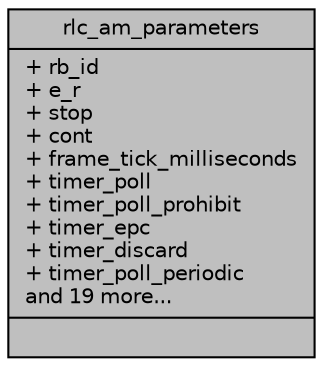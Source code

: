 digraph "rlc_am_parameters"
{
 // LATEX_PDF_SIZE
  edge [fontname="Helvetica",fontsize="10",labelfontname="Helvetica",labelfontsize="10"];
  node [fontname="Helvetica",fontsize="10",shape=record];
  Node1 [label="{rlc_am_parameters\n|+ rb_id\l+ e_r\l+ stop\l+ cont\l+ frame_tick_milliseconds\l+ timer_poll\l+ timer_poll_prohibit\l+ timer_epc\l+ timer_discard\l+ timer_poll_periodic\land 19 more...\l|}",height=0.2,width=0.4,color="black", fillcolor="grey75", style="filled", fontcolor="black",tooltip=" "];
}
